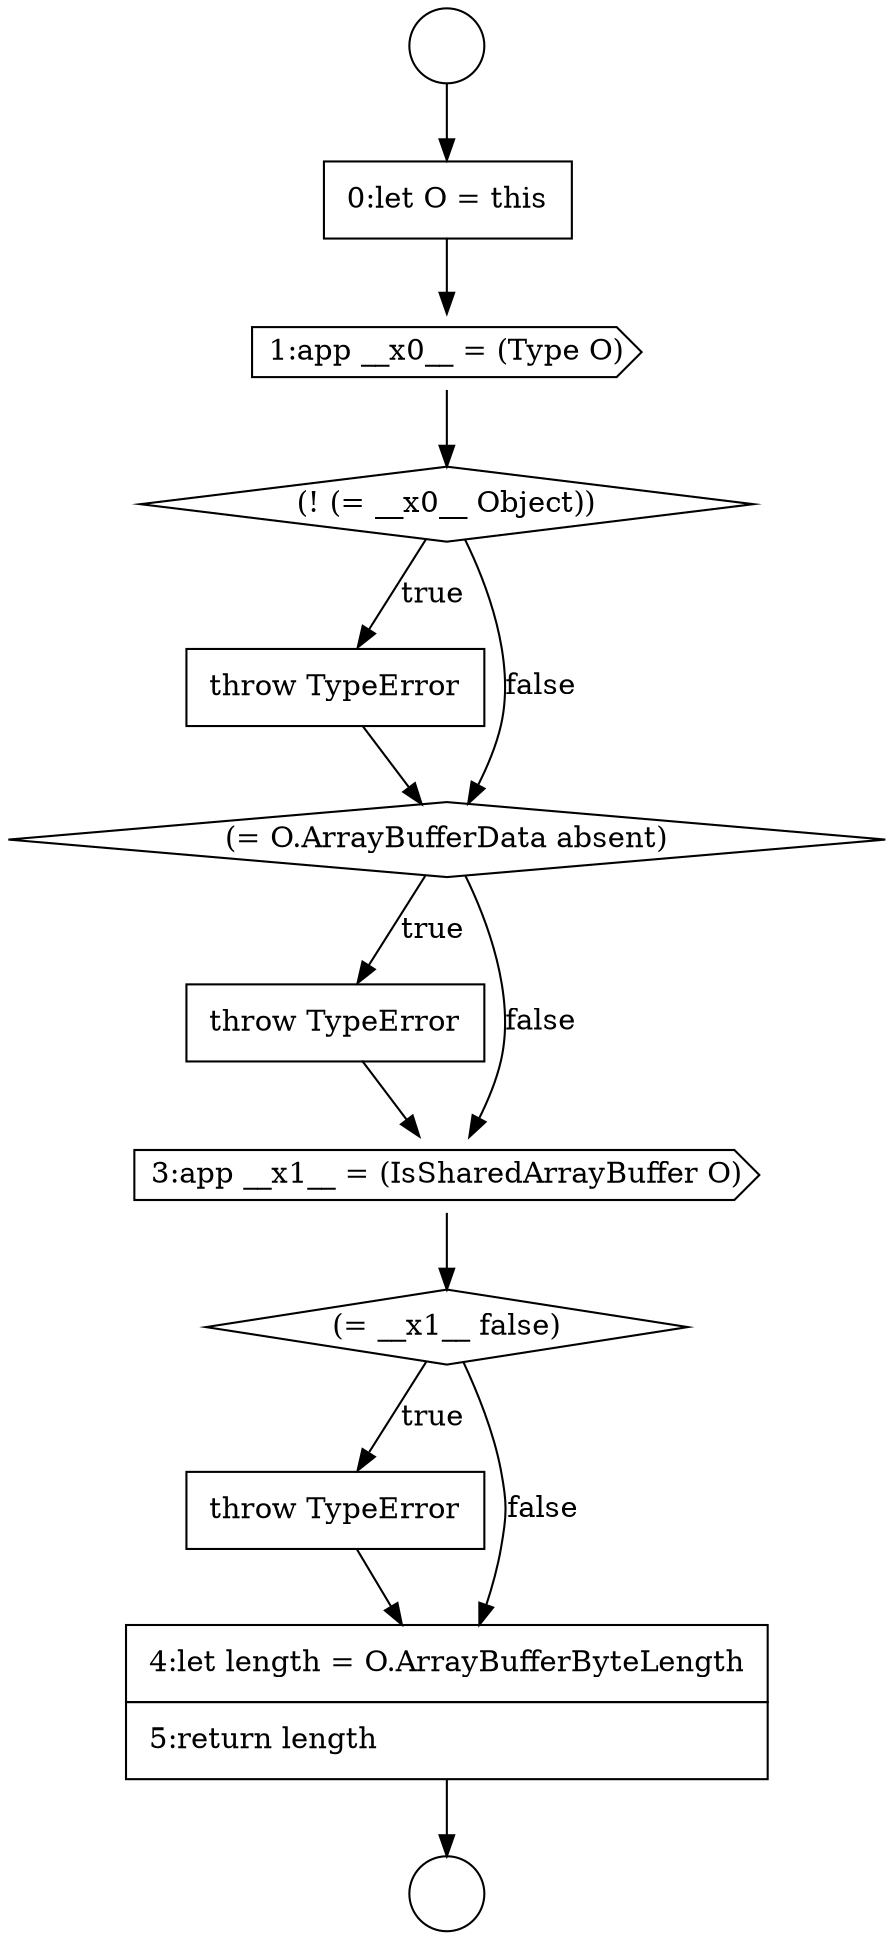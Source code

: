 digraph {
  node15573 [shape=none, margin=0, label=<<font color="black">
    <table border="0" cellborder="1" cellspacing="0" cellpadding="10">
      <tr><td align="left">throw TypeError</td></tr>
    </table>
  </font>> color="black" fillcolor="white" style=filled]
  node15569 [shape=circle label=" " color="black" fillcolor="white" style=filled]
  node15574 [shape=diamond, label=<<font color="black">(= O.ArrayBufferData absent)</font>> color="black" fillcolor="white" style=filled]
  node15578 [shape=none, margin=0, label=<<font color="black">
    <table border="0" cellborder="1" cellspacing="0" cellpadding="10">
      <tr><td align="left">throw TypeError</td></tr>
    </table>
  </font>> color="black" fillcolor="white" style=filled]
  node15570 [shape=none, margin=0, label=<<font color="black">
    <table border="0" cellborder="1" cellspacing="0" cellpadding="10">
      <tr><td align="left">0:let O = this</td></tr>
    </table>
  </font>> color="black" fillcolor="white" style=filled]
  node15577 [shape=diamond, label=<<font color="black">(= __x1__ false)</font>> color="black" fillcolor="white" style=filled]
  node15575 [shape=none, margin=0, label=<<font color="black">
    <table border="0" cellborder="1" cellspacing="0" cellpadding="10">
      <tr><td align="left">throw TypeError</td></tr>
    </table>
  </font>> color="black" fillcolor="white" style=filled]
  node15571 [shape=cds, label=<<font color="black">1:app __x0__ = (Type O)</font>> color="black" fillcolor="white" style=filled]
  node15576 [shape=cds, label=<<font color="black">3:app __x1__ = (IsSharedArrayBuffer O)</font>> color="black" fillcolor="white" style=filled]
  node15572 [shape=diamond, label=<<font color="black">(! (= __x0__ Object))</font>> color="black" fillcolor="white" style=filled]
  node15568 [shape=circle label=" " color="black" fillcolor="white" style=filled]
  node15579 [shape=none, margin=0, label=<<font color="black">
    <table border="0" cellborder="1" cellspacing="0" cellpadding="10">
      <tr><td align="left">4:let length = O.ArrayBufferByteLength</td></tr>
      <tr><td align="left">5:return length</td></tr>
    </table>
  </font>> color="black" fillcolor="white" style=filled]
  node15576 -> node15577 [ color="black"]
  node15568 -> node15570 [ color="black"]
  node15573 -> node15574 [ color="black"]
  node15574 -> node15575 [label=<<font color="black">true</font>> color="black"]
  node15574 -> node15576 [label=<<font color="black">false</font>> color="black"]
  node15579 -> node15569 [ color="black"]
  node15575 -> node15576 [ color="black"]
  node15572 -> node15573 [label=<<font color="black">true</font>> color="black"]
  node15572 -> node15574 [label=<<font color="black">false</font>> color="black"]
  node15577 -> node15578 [label=<<font color="black">true</font>> color="black"]
  node15577 -> node15579 [label=<<font color="black">false</font>> color="black"]
  node15571 -> node15572 [ color="black"]
  node15578 -> node15579 [ color="black"]
  node15570 -> node15571 [ color="black"]
}
